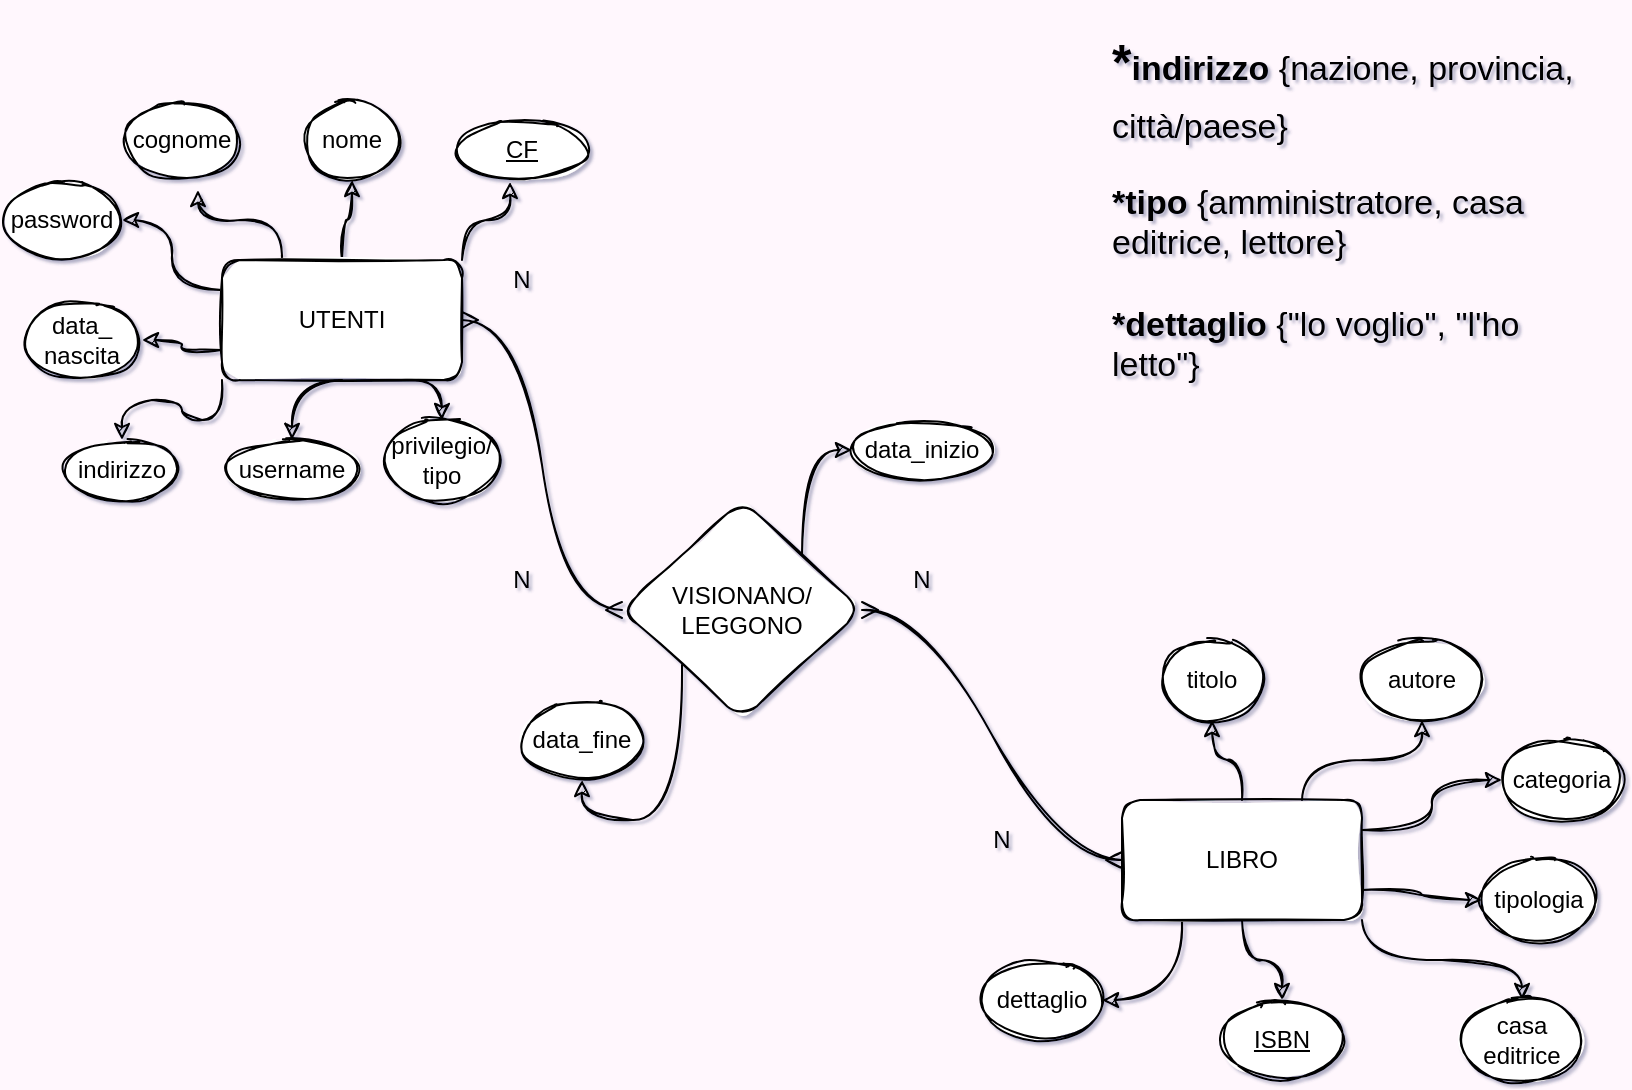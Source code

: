 <mxfile version="14.1.8" type="device" pages="2"><diagram id="zMWxQcuLWSth0VlJAxnl" name="Pagina-1"><mxGraphModel dx="946" dy="580" grid="1" gridSize="10" guides="1" tooltips="1" connect="1" arrows="1" fold="1" page="1" pageScale="1" pageWidth="827" pageHeight="1169" background="#FFF7FD" math="0" shadow="1"><root><mxCell id="0"/><mxCell id="1" parent="0"/><mxCell id="_lZvgInFBJtJbuhsTjUZ-33" style="edgeStyle=orthogonalEdgeStyle;orthogonalLoop=1;jettySize=auto;html=1;exitX=0.5;exitY=0;exitDx=0;exitDy=0;entryX=0.5;entryY=1;entryDx=0;entryDy=0;strokeWidth=1;curved=1;sketch=1;" parent="1" source="6RLlvy_JvsfEEvxzS3ho-1" target="_lZvgInFBJtJbuhsTjUZ-8" edge="1"><mxGeometry relative="1" as="geometry"/></mxCell><mxCell id="_lZvgInFBJtJbuhsTjUZ-34" style="edgeStyle=orthogonalEdgeStyle;orthogonalLoop=1;jettySize=auto;html=1;exitX=1;exitY=0;exitDx=0;exitDy=0;entryX=0.414;entryY=1.033;entryDx=0;entryDy=0;entryPerimeter=0;strokeWidth=1;curved=1;sketch=1;" parent="1" source="6RLlvy_JvsfEEvxzS3ho-1" target="_lZvgInFBJtJbuhsTjUZ-9" edge="1"><mxGeometry relative="1" as="geometry"/></mxCell><mxCell id="_lZvgInFBJtJbuhsTjUZ-35" style="edgeStyle=orthogonalEdgeStyle;orthogonalLoop=1;jettySize=auto;html=1;exitX=0.25;exitY=0;exitDx=0;exitDy=0;entryX=0.633;entryY=1.125;entryDx=0;entryDy=0;entryPerimeter=0;strokeWidth=1;curved=1;sketch=1;" parent="1" source="6RLlvy_JvsfEEvxzS3ho-1" target="_lZvgInFBJtJbuhsTjUZ-3" edge="1"><mxGeometry relative="1" as="geometry"/></mxCell><mxCell id="_lZvgInFBJtJbuhsTjUZ-36" style="edgeStyle=orthogonalEdgeStyle;orthogonalLoop=1;jettySize=auto;html=1;exitX=0;exitY=0.25;exitDx=0;exitDy=0;entryX=1;entryY=0.5;entryDx=0;entryDy=0;strokeWidth=1;curved=1;sketch=1;" parent="1" source="6RLlvy_JvsfEEvxzS3ho-1" target="_lZvgInFBJtJbuhsTjUZ-4" edge="1"><mxGeometry relative="1" as="geometry"/></mxCell><mxCell id="_lZvgInFBJtJbuhsTjUZ-37" style="edgeStyle=orthogonalEdgeStyle;orthogonalLoop=1;jettySize=auto;html=1;exitX=0;exitY=0.75;exitDx=0;exitDy=0;entryX=1;entryY=0.5;entryDx=0;entryDy=0;strokeWidth=1;curved=1;sketch=1;" parent="1" source="6RLlvy_JvsfEEvxzS3ho-1" target="_lZvgInFBJtJbuhsTjUZ-5" edge="1"><mxGeometry relative="1" as="geometry"/></mxCell><mxCell id="_lZvgInFBJtJbuhsTjUZ-38" style="edgeStyle=orthogonalEdgeStyle;orthogonalLoop=1;jettySize=auto;html=1;exitX=0;exitY=1;exitDx=0;exitDy=0;entryX=0.5;entryY=0;entryDx=0;entryDy=0;strokeWidth=1;curved=1;sketch=1;" parent="1" source="6RLlvy_JvsfEEvxzS3ho-1" target="_lZvgInFBJtJbuhsTjUZ-6" edge="1"><mxGeometry relative="1" as="geometry"/></mxCell><mxCell id="_lZvgInFBJtJbuhsTjUZ-39" style="edgeStyle=orthogonalEdgeStyle;orthogonalLoop=1;jettySize=auto;html=1;exitX=0.5;exitY=1;exitDx=0;exitDy=0;entryX=0.5;entryY=0;entryDx=0;entryDy=0;strokeWidth=1;curved=1;sketch=1;" parent="1" source="6RLlvy_JvsfEEvxzS3ho-1" target="_lZvgInFBJtJbuhsTjUZ-7" edge="1"><mxGeometry relative="1" as="geometry"/></mxCell><mxCell id="_lZvgInFBJtJbuhsTjUZ-40" style="edgeStyle=orthogonalEdgeStyle;orthogonalLoop=1;jettySize=auto;html=1;exitX=0.75;exitY=1;exitDx=0;exitDy=0;entryX=0.5;entryY=0;entryDx=0;entryDy=0;strokeWidth=1;curved=1;sketch=1;" parent="1" source="6RLlvy_JvsfEEvxzS3ho-1" target="_lZvgInFBJtJbuhsTjUZ-2" edge="1"><mxGeometry relative="1" as="geometry"/></mxCell><mxCell id="6RLlvy_JvsfEEvxzS3ho-1" value="UTENTI" style="whiteSpace=wrap;html=1;rounded=1;sketch=1;" parent="1" vertex="1"><mxGeometry x="120" y="140" width="120" height="60" as="geometry"/></mxCell><mxCell id="_lZvgInFBJtJbuhsTjUZ-29" style="edgeStyle=orthogonalEdgeStyle;orthogonalLoop=1;jettySize=auto;html=1;exitX=1;exitY=0;exitDx=0;exitDy=0;entryX=0;entryY=0.5;entryDx=0;entryDy=0;curved=1;sketch=1;" parent="1" source="6RLlvy_JvsfEEvxzS3ho-2" target="_lZvgInFBJtJbuhsTjUZ-10" edge="1"><mxGeometry relative="1" as="geometry"/></mxCell><mxCell id="_lZvgInFBJtJbuhsTjUZ-31" style="edgeStyle=orthogonalEdgeStyle;orthogonalLoop=1;jettySize=auto;html=1;exitX=0;exitY=1;exitDx=0;exitDy=0;entryX=0.5;entryY=1;entryDx=0;entryDy=0;strokeWidth=1;curved=1;sketch=1;" parent="1" source="6RLlvy_JvsfEEvxzS3ho-2" target="_lZvgInFBJtJbuhsTjUZ-11" edge="1"><mxGeometry relative="1" as="geometry"/></mxCell><mxCell id="6RLlvy_JvsfEEvxzS3ho-2" value="VISIONANO/&lt;br&gt;LEGGONO" style="rhombus;whiteSpace=wrap;html=1;rounded=1;sketch=1;" parent="1" vertex="1"><mxGeometry x="320" y="260" width="120" height="110" as="geometry"/></mxCell><mxCell id="_lZvgInFBJtJbuhsTjUZ-20" style="edgeStyle=orthogonalEdgeStyle;orthogonalLoop=1;jettySize=auto;html=1;exitX=0.5;exitY=0;exitDx=0;exitDy=0;entryX=0.5;entryY=1;entryDx=0;entryDy=0;curved=1;sketch=1;" parent="1" source="6RLlvy_JvsfEEvxzS3ho-3" target="_lZvgInFBJtJbuhsTjUZ-12" edge="1"><mxGeometry relative="1" as="geometry"/></mxCell><mxCell id="_lZvgInFBJtJbuhsTjUZ-21" style="edgeStyle=orthogonalEdgeStyle;orthogonalLoop=1;jettySize=auto;html=1;exitX=0.75;exitY=0;exitDx=0;exitDy=0;entryX=0.5;entryY=1;entryDx=0;entryDy=0;curved=1;sketch=1;" parent="1" source="6RLlvy_JvsfEEvxzS3ho-3" target="_lZvgInFBJtJbuhsTjUZ-13" edge="1"><mxGeometry relative="1" as="geometry"/></mxCell><mxCell id="_lZvgInFBJtJbuhsTjUZ-22" style="edgeStyle=orthogonalEdgeStyle;orthogonalLoop=1;jettySize=auto;html=1;exitX=1;exitY=0.25;exitDx=0;exitDy=0;entryX=0;entryY=0.5;entryDx=0;entryDy=0;curved=1;sketch=1;" parent="1" source="6RLlvy_JvsfEEvxzS3ho-3" target="_lZvgInFBJtJbuhsTjUZ-14" edge="1"><mxGeometry relative="1" as="geometry"/></mxCell><mxCell id="_lZvgInFBJtJbuhsTjUZ-23" style="edgeStyle=orthogonalEdgeStyle;orthogonalLoop=1;jettySize=auto;html=1;exitX=1;exitY=0.75;exitDx=0;exitDy=0;entryX=0;entryY=0.5;entryDx=0;entryDy=0;curved=1;sketch=1;" parent="1" source="6RLlvy_JvsfEEvxzS3ho-3" target="_lZvgInFBJtJbuhsTjUZ-15" edge="1"><mxGeometry relative="1" as="geometry"/></mxCell><mxCell id="_lZvgInFBJtJbuhsTjUZ-24" style="edgeStyle=orthogonalEdgeStyle;orthogonalLoop=1;jettySize=auto;html=1;exitX=1;exitY=1;exitDx=0;exitDy=0;curved=1;sketch=1;" parent="1" source="6RLlvy_JvsfEEvxzS3ho-3" target="_lZvgInFBJtJbuhsTjUZ-16" edge="1"><mxGeometry relative="1" as="geometry"/></mxCell><mxCell id="_lZvgInFBJtJbuhsTjUZ-25" style="edgeStyle=orthogonalEdgeStyle;orthogonalLoop=1;jettySize=auto;html=1;exitX=0.5;exitY=1;exitDx=0;exitDy=0;entryX=0.5;entryY=0;entryDx=0;entryDy=0;curved=1;sketch=1;" parent="1" source="6RLlvy_JvsfEEvxzS3ho-3" target="_lZvgInFBJtJbuhsTjUZ-17" edge="1"><mxGeometry relative="1" as="geometry"/></mxCell><mxCell id="_lZvgInFBJtJbuhsTjUZ-28" style="edgeStyle=orthogonalEdgeStyle;orthogonalLoop=1;jettySize=auto;html=1;exitX=0.25;exitY=1;exitDx=0;exitDy=0;entryX=1;entryY=0.5;entryDx=0;entryDy=0;curved=1;sketch=1;" parent="1" source="6RLlvy_JvsfEEvxzS3ho-3" target="_lZvgInFBJtJbuhsTjUZ-18" edge="1"><mxGeometry relative="1" as="geometry"/></mxCell><mxCell id="6RLlvy_JvsfEEvxzS3ho-3" value="LIBRO" style="whiteSpace=wrap;html=1;rounded=1;sketch=1;" parent="1" vertex="1"><mxGeometry x="570" y="410" width="120" height="60" as="geometry"/></mxCell><mxCell id="6RLlvy_JvsfEEvxzS3ho-7" value="" style="edgeStyle=entityRelationEdgeStyle;fontSize=12;html=1;endArrow=ERmany;startArrow=ERmany;exitX=1;exitY=0.5;exitDx=0;exitDy=0;entryX=0;entryY=0.5;entryDx=0;entryDy=0;curved=1;sketch=1;" parent="1" source="6RLlvy_JvsfEEvxzS3ho-2" target="6RLlvy_JvsfEEvxzS3ho-3" edge="1"><mxGeometry width="100" height="100" relative="1" as="geometry"><mxPoint x="490" y="370" as="sourcePoint"/><mxPoint x="590" y="270" as="targetPoint"/></mxGeometry></mxCell><mxCell id="6RLlvy_JvsfEEvxzS3ho-8" value="" style="edgeStyle=entityRelationEdgeStyle;fontSize=12;html=1;endArrow=ERmany;startArrow=ERmany;entryX=0;entryY=0.5;entryDx=0;entryDy=0;exitX=1;exitY=0.5;exitDx=0;exitDy=0;curved=1;sketch=1;" parent="1" source="6RLlvy_JvsfEEvxzS3ho-1" target="6RLlvy_JvsfEEvxzS3ho-2" edge="1"><mxGeometry width="100" height="100" relative="1" as="geometry"><mxPoint x="160" y="340" as="sourcePoint"/><mxPoint x="260" y="240" as="targetPoint"/></mxGeometry></mxCell><mxCell id="6RLlvy_JvsfEEvxzS3ho-9" value="N" style="text;html=1;strokeColor=none;fillColor=none;align=center;verticalAlign=middle;whiteSpace=wrap;rounded=1;sketch=1;" parent="1" vertex="1"><mxGeometry x="450" y="290" width="40" height="20" as="geometry"/></mxCell><mxCell id="6RLlvy_JvsfEEvxzS3ho-10" value="N" style="text;html=1;strokeColor=none;fillColor=none;align=center;verticalAlign=middle;whiteSpace=wrap;rounded=1;sketch=1;" parent="1" vertex="1"><mxGeometry x="490" y="420" width="40" height="20" as="geometry"/></mxCell><mxCell id="6RLlvy_JvsfEEvxzS3ho-12" value="N" style="text;html=1;strokeColor=none;fillColor=none;align=center;verticalAlign=middle;whiteSpace=wrap;rounded=1;sketch=1;" parent="1" vertex="1"><mxGeometry x="250" y="290" width="40" height="20" as="geometry"/></mxCell><mxCell id="6RLlvy_JvsfEEvxzS3ho-13" value="N" style="text;html=1;strokeColor=none;fillColor=none;align=center;verticalAlign=middle;whiteSpace=wrap;rounded=1;sketch=1;" parent="1" vertex="1"><mxGeometry x="250" y="140" width="40" height="20" as="geometry"/></mxCell><mxCell id="_lZvgInFBJtJbuhsTjUZ-1" value="&lt;h1&gt;&lt;span style=&quot;font-size: 25px&quot;&gt;*&lt;/span&gt;&lt;font style=&quot;font-size: 17px&quot;&gt;indirizzo &lt;span style=&quot;font-weight: normal&quot;&gt;{nazione, provincia, città/paese}&lt;/span&gt;&lt;/font&gt;&lt;/h1&gt;&lt;div&gt;&lt;span style=&quot;font-size: 17px&quot;&gt;&lt;b&gt;*tipo &lt;/b&gt;{amministratore, casa editrice, lettore}&lt;/span&gt;&lt;/div&gt;&lt;div&gt;&lt;span style=&quot;font-size: 17px&quot;&gt;&lt;b&gt;&lt;br&gt;&lt;/b&gt;&lt;/span&gt;&lt;/div&gt;&lt;div&gt;&lt;span style=&quot;font-size: 17px&quot;&gt;&lt;b&gt;*dettaglio &lt;/b&gt;{&quot;lo voglio&quot;, &quot;l'ho letto&quot;}&lt;/span&gt;&lt;/div&gt;" style="text;html=1;strokeColor=none;fillColor=none;spacing=5;spacingTop=-20;whiteSpace=wrap;overflow=hidden;rounded=1;sketch=1;" parent="1" vertex="1"><mxGeometry x="560" y="20" width="260" height="220" as="geometry"/></mxCell><mxCell id="_lZvgInFBJtJbuhsTjUZ-2" value="privilegio/&lt;br&gt;tipo" style="ellipse;whiteSpace=wrap;html=1;align=center;rounded=1;sketch=1;" parent="1" vertex="1"><mxGeometry x="200" y="220" width="60" height="40" as="geometry"/></mxCell><mxCell id="_lZvgInFBJtJbuhsTjUZ-3" value="cognome" style="ellipse;whiteSpace=wrap;html=1;align=center;rounded=1;sketch=1;" parent="1" vertex="1"><mxGeometry x="70" y="60" width="60" height="40" as="geometry"/></mxCell><mxCell id="_lZvgInFBJtJbuhsTjUZ-4" value="password" style="ellipse;whiteSpace=wrap;html=1;align=center;rounded=1;sketch=1;" parent="1" vertex="1"><mxGeometry x="10" y="100" width="60" height="40" as="geometry"/></mxCell><mxCell id="_lZvgInFBJtJbuhsTjUZ-5" value="data_&lt;br&gt;nascita" style="ellipse;whiteSpace=wrap;html=1;align=center;rounded=1;sketch=1;" parent="1" vertex="1"><mxGeometry x="20" y="160" width="60" height="40" as="geometry"/></mxCell><mxCell id="_lZvgInFBJtJbuhsTjUZ-6" value="indirizzo" style="ellipse;whiteSpace=wrap;html=1;align=center;rounded=1;sketch=1;" parent="1" vertex="1"><mxGeometry x="40" y="230" width="60" height="30" as="geometry"/></mxCell><mxCell id="_lZvgInFBJtJbuhsTjUZ-7" value="username" style="ellipse;whiteSpace=wrap;html=1;align=center;rounded=1;sketch=1;" parent="1" vertex="1"><mxGeometry x="120" y="230" width="70" height="30" as="geometry"/></mxCell><mxCell id="_lZvgInFBJtJbuhsTjUZ-8" value="nome" style="ellipse;whiteSpace=wrap;html=1;align=center;rounded=1;sketch=1;" parent="1" vertex="1"><mxGeometry x="160" y="60" width="50" height="40" as="geometry"/></mxCell><mxCell id="_lZvgInFBJtJbuhsTjUZ-9" value="CF" style="ellipse;whiteSpace=wrap;html=1;align=center;fontStyle=4;rounded=1;sketch=1;" parent="1" vertex="1"><mxGeometry x="235" y="70" width="70" height="30" as="geometry"/></mxCell><mxCell id="_lZvgInFBJtJbuhsTjUZ-10" value="data_inizio" style="ellipse;whiteSpace=wrap;html=1;align=center;rounded=1;sketch=1;" parent="1" vertex="1"><mxGeometry x="435" y="220" width="70" height="30" as="geometry"/></mxCell><mxCell id="_lZvgInFBJtJbuhsTjUZ-11" value="data_fine" style="ellipse;whiteSpace=wrap;html=1;align=center;rounded=1;sketch=1;" parent="1" vertex="1"><mxGeometry x="270" y="360" width="60" height="40" as="geometry"/></mxCell><mxCell id="_lZvgInFBJtJbuhsTjUZ-12" value="titolo" style="ellipse;whiteSpace=wrap;html=1;align=center;rounded=1;sketch=1;" parent="1" vertex="1"><mxGeometry x="590" y="330" width="50" height="40" as="geometry"/></mxCell><mxCell id="_lZvgInFBJtJbuhsTjUZ-13" value="autore" style="ellipse;whiteSpace=wrap;html=1;align=center;rounded=1;sketch=1;" parent="1" vertex="1"><mxGeometry x="690" y="330" width="60" height="40" as="geometry"/></mxCell><mxCell id="_lZvgInFBJtJbuhsTjUZ-14" value="categoria" style="ellipse;whiteSpace=wrap;html=1;align=center;rounded=1;sketch=1;" parent="1" vertex="1"><mxGeometry x="760" y="380" width="60" height="40" as="geometry"/></mxCell><mxCell id="_lZvgInFBJtJbuhsTjUZ-15" value="tipologia" style="ellipse;whiteSpace=wrap;html=1;align=center;rounded=1;sketch=1;" parent="1" vertex="1"><mxGeometry x="750" y="440" width="57" height="40" as="geometry"/></mxCell><mxCell id="_lZvgInFBJtJbuhsTjUZ-16" value="casa editrice" style="ellipse;whiteSpace=wrap;html=1;align=center;rounded=1;sketch=1;" parent="1" vertex="1"><mxGeometry x="740" y="510" width="60" height="40" as="geometry"/></mxCell><mxCell id="_lZvgInFBJtJbuhsTjUZ-17" value="ISBN" style="ellipse;whiteSpace=wrap;html=1;align=center;fontStyle=4;rounded=1;sketch=1;" parent="1" vertex="1"><mxGeometry x="620" y="510" width="60" height="40" as="geometry"/></mxCell><mxCell id="_lZvgInFBJtJbuhsTjUZ-18" value="dettaglio" style="ellipse;whiteSpace=wrap;html=1;align=center;rounded=1;sketch=1;" parent="1" vertex="1"><mxGeometry x="500" y="490" width="60" height="40" as="geometry"/></mxCell></root></mxGraphModel></diagram><diagram id="u137I4VtEua2qf3c9els" name="Pagina-2"><mxGraphModel dx="946" dy="580" grid="1" gridSize="10" guides="1" tooltips="1" connect="1" arrows="1" fold="1" page="1" pageScale="1" pageWidth="827" pageHeight="1169" math="0" shadow="0"><root><mxCell id="9AusbhQzgh0Bowgeb-Wu-0"/><mxCell id="9AusbhQzgh0Bowgeb-Wu-1" parent="9AusbhQzgh0Bowgeb-Wu-0"/><mxCell id="3yYbLrsPiC2o924kHSTs-0" value="utenti" style="shape=table;startSize=30;container=1;collapsible=1;childLayout=tableLayout;fixedRows=1;rowLines=0;fontStyle=1;align=center;resizeLast=1;" vertex="1" parent="9AusbhQzgh0Bowgeb-Wu-1"><mxGeometry x="100" y="80" width="180" height="250" as="geometry"/></mxCell><mxCell id="3yYbLrsPiC2o924kHSTs-1" value="" style="shape=partialRectangle;collapsible=0;dropTarget=0;pointerEvents=0;fillColor=none;top=0;left=0;bottom=1;right=0;points=[[0,0.5],[1,0.5]];portConstraint=eastwest;" vertex="1" parent="3yYbLrsPiC2o924kHSTs-0"><mxGeometry y="30" width="180" height="30" as="geometry"/></mxCell><mxCell id="3yYbLrsPiC2o924kHSTs-2" value="PK" style="shape=partialRectangle;connectable=0;fillColor=none;top=0;left=0;bottom=0;right=0;fontStyle=1;overflow=hidden;" vertex="1" parent="3yYbLrsPiC2o924kHSTs-1"><mxGeometry width="30" height="30" as="geometry"/></mxCell><mxCell id="3yYbLrsPiC2o924kHSTs-3" value="id" style="shape=partialRectangle;connectable=0;fillColor=none;top=0;left=0;bottom=0;right=0;align=left;spacingLeft=6;fontStyle=5;overflow=hidden;" vertex="1" parent="3yYbLrsPiC2o924kHSTs-1"><mxGeometry x="30" width="150" height="30" as="geometry"/></mxCell><mxCell id="3yYbLrsPiC2o924kHSTs-4" value="" style="shape=partialRectangle;collapsible=0;dropTarget=0;pointerEvents=0;fillColor=none;top=0;left=0;bottom=0;right=0;points=[[0,0.5],[1,0.5]];portConstraint=eastwest;" vertex="1" parent="3yYbLrsPiC2o924kHSTs-0"><mxGeometry y="60" width="180" height="30" as="geometry"/></mxCell><mxCell id="3yYbLrsPiC2o924kHSTs-5" value="" style="shape=partialRectangle;connectable=0;fillColor=none;top=0;left=0;bottom=0;right=0;editable=1;overflow=hidden;" vertex="1" parent="3yYbLrsPiC2o924kHSTs-4"><mxGeometry width="30" height="30" as="geometry"/></mxCell><mxCell id="3yYbLrsPiC2o924kHSTs-6" value="Nome" style="shape=partialRectangle;connectable=0;fillColor=none;top=0;left=0;bottom=0;right=0;align=left;spacingLeft=6;overflow=hidden;" vertex="1" parent="3yYbLrsPiC2o924kHSTs-4"><mxGeometry x="30" width="150" height="30" as="geometry"/></mxCell><mxCell id="3yYbLrsPiC2o924kHSTs-7" value="" style="shape=partialRectangle;collapsible=0;dropTarget=0;pointerEvents=0;fillColor=none;top=0;left=0;bottom=0;right=0;points=[[0,0.5],[1,0.5]];portConstraint=eastwest;" vertex="1" parent="3yYbLrsPiC2o924kHSTs-0"><mxGeometry y="90" width="180" height="30" as="geometry"/></mxCell><mxCell id="3yYbLrsPiC2o924kHSTs-8" value="" style="shape=partialRectangle;connectable=0;fillColor=none;top=0;left=0;bottom=0;right=0;editable=1;overflow=hidden;" vertex="1" parent="3yYbLrsPiC2o924kHSTs-7"><mxGeometry width="30" height="30" as="geometry"/></mxCell><mxCell id="3yYbLrsPiC2o924kHSTs-9" value="Cognome" style="shape=partialRectangle;connectable=0;fillColor=none;top=0;left=0;bottom=0;right=0;align=left;spacingLeft=6;overflow=hidden;" vertex="1" parent="3yYbLrsPiC2o924kHSTs-7"><mxGeometry x="30" width="150" height="30" as="geometry"/></mxCell><mxCell id="3yYbLrsPiC2o924kHSTs-10" value="" style="shape=partialRectangle;collapsible=0;dropTarget=0;pointerEvents=0;fillColor=none;top=0;left=0;bottom=0;right=0;points=[[0,0.5],[1,0.5]];portConstraint=eastwest;" vertex="1" parent="3yYbLrsPiC2o924kHSTs-0"><mxGeometry y="120" width="180" height="30" as="geometry"/></mxCell><mxCell id="3yYbLrsPiC2o924kHSTs-11" value="" style="shape=partialRectangle;connectable=0;fillColor=none;top=0;left=0;bottom=0;right=0;editable=1;overflow=hidden;" vertex="1" parent="3yYbLrsPiC2o924kHSTs-10"><mxGeometry width="30" height="30" as="geometry"/></mxCell><mxCell id="3yYbLrsPiC2o924kHSTs-12" value="Password" style="shape=partialRectangle;connectable=0;fillColor=none;top=0;left=0;bottom=0;right=0;align=left;spacingLeft=6;overflow=hidden;" vertex="1" parent="3yYbLrsPiC2o924kHSTs-10"><mxGeometry x="30" width="150" height="30" as="geometry"/></mxCell><mxCell id="3yYbLrsPiC2o924kHSTs-39" style="shape=partialRectangle;collapsible=0;dropTarget=0;pointerEvents=0;fillColor=none;top=0;left=0;bottom=0;right=0;points=[[0,0.5],[1,0.5]];portConstraint=eastwest;" vertex="1" parent="3yYbLrsPiC2o924kHSTs-0"><mxGeometry y="150" width="180" height="30" as="geometry"/></mxCell><mxCell id="3yYbLrsPiC2o924kHSTs-40" style="shape=partialRectangle;connectable=0;fillColor=none;top=0;left=0;bottom=0;right=0;editable=1;overflow=hidden;" vertex="1" parent="3yYbLrsPiC2o924kHSTs-39"><mxGeometry width="30" height="30" as="geometry"/></mxCell><mxCell id="3yYbLrsPiC2o924kHSTs-41" value="CF" style="shape=partialRectangle;connectable=0;fillColor=none;top=0;left=0;bottom=0;right=0;align=left;spacingLeft=6;overflow=hidden;" vertex="1" parent="3yYbLrsPiC2o924kHSTs-39"><mxGeometry x="30" width="150" height="30" as="geometry"/></mxCell><mxCell id="3yYbLrsPiC2o924kHSTs-42" style="shape=partialRectangle;collapsible=0;dropTarget=0;pointerEvents=0;fillColor=none;top=0;left=0;bottom=0;right=0;points=[[0,0.5],[1,0.5]];portConstraint=eastwest;" vertex="1" parent="3yYbLrsPiC2o924kHSTs-0"><mxGeometry y="180" width="180" height="30" as="geometry"/></mxCell><mxCell id="3yYbLrsPiC2o924kHSTs-43" style="shape=partialRectangle;connectable=0;fillColor=none;top=0;left=0;bottom=0;right=0;editable=1;overflow=hidden;" vertex="1" parent="3yYbLrsPiC2o924kHSTs-42"><mxGeometry width="30" height="30" as="geometry"/></mxCell><mxCell id="3yYbLrsPiC2o924kHSTs-44" value="Email" style="shape=partialRectangle;connectable=0;fillColor=none;top=0;left=0;bottom=0;right=0;align=left;spacingLeft=6;overflow=hidden;" vertex="1" parent="3yYbLrsPiC2o924kHSTs-42"><mxGeometry x="30" width="150" height="30" as="geometry"/></mxCell><mxCell id="3yYbLrsPiC2o924kHSTs-70" style="shape=partialRectangle;collapsible=0;dropTarget=0;pointerEvents=0;fillColor=none;top=0;left=0;bottom=0;right=0;points=[[0,0.5],[1,0.5]];portConstraint=eastwest;" vertex="1" parent="3yYbLrsPiC2o924kHSTs-0"><mxGeometry y="210" width="180" height="30" as="geometry"/></mxCell><mxCell id="3yYbLrsPiC2o924kHSTs-71" value="FK" style="shape=partialRectangle;connectable=0;fillColor=none;top=0;left=0;bottom=0;right=0;editable=1;overflow=hidden;" vertex="1" parent="3yYbLrsPiC2o924kHSTs-70"><mxGeometry width="30" height="30" as="geometry"/></mxCell><mxCell id="3yYbLrsPiC2o924kHSTs-72" value="idRuolo" style="shape=partialRectangle;connectable=0;fillColor=none;top=0;left=0;bottom=0;right=0;align=left;spacingLeft=6;overflow=hidden;" vertex="1" parent="3yYbLrsPiC2o924kHSTs-70"><mxGeometry x="30" width="150" height="30" as="geometry"/></mxCell><mxCell id="3yYbLrsPiC2o924kHSTs-13" value="libri" style="shape=table;startSize=30;container=1;collapsible=1;childLayout=tableLayout;fixedRows=1;rowLines=0;fontStyle=1;align=center;resizeLast=1;" vertex="1" parent="9AusbhQzgh0Bowgeb-Wu-1"><mxGeometry x="590" y="80" width="180" height="280" as="geometry"/></mxCell><mxCell id="3yYbLrsPiC2o924kHSTs-14" value="" style="shape=partialRectangle;collapsible=0;dropTarget=0;pointerEvents=0;fillColor=none;top=0;left=0;bottom=1;right=0;points=[[0,0.5],[1,0.5]];portConstraint=eastwest;" vertex="1" parent="3yYbLrsPiC2o924kHSTs-13"><mxGeometry y="30" width="180" height="30" as="geometry"/></mxCell><mxCell id="3yYbLrsPiC2o924kHSTs-15" value="PK" style="shape=partialRectangle;connectable=0;fillColor=none;top=0;left=0;bottom=0;right=0;fontStyle=1;overflow=hidden;" vertex="1" parent="3yYbLrsPiC2o924kHSTs-14"><mxGeometry width="30" height="30" as="geometry"/></mxCell><mxCell id="3yYbLrsPiC2o924kHSTs-16" value="id" style="shape=partialRectangle;connectable=0;fillColor=none;top=0;left=0;bottom=0;right=0;align=left;spacingLeft=6;fontStyle=5;overflow=hidden;" vertex="1" parent="3yYbLrsPiC2o924kHSTs-14"><mxGeometry x="30" width="150" height="30" as="geometry"/></mxCell><mxCell id="3yYbLrsPiC2o924kHSTs-17" value="" style="shape=partialRectangle;collapsible=0;dropTarget=0;pointerEvents=0;fillColor=none;top=0;left=0;bottom=0;right=0;points=[[0,0.5],[1,0.5]];portConstraint=eastwest;" vertex="1" parent="3yYbLrsPiC2o924kHSTs-13"><mxGeometry y="60" width="180" height="30" as="geometry"/></mxCell><mxCell id="3yYbLrsPiC2o924kHSTs-18" value="" style="shape=partialRectangle;connectable=0;fillColor=none;top=0;left=0;bottom=0;right=0;editable=1;overflow=hidden;" vertex="1" parent="3yYbLrsPiC2o924kHSTs-17"><mxGeometry width="30" height="30" as="geometry"/></mxCell><mxCell id="3yYbLrsPiC2o924kHSTs-19" value="Titolo" style="shape=partialRectangle;connectable=0;fillColor=none;top=0;left=0;bottom=0;right=0;align=left;spacingLeft=6;overflow=hidden;" vertex="1" parent="3yYbLrsPiC2o924kHSTs-17"><mxGeometry x="30" width="150" height="30" as="geometry"/></mxCell><mxCell id="3yYbLrsPiC2o924kHSTs-20" value="" style="shape=partialRectangle;collapsible=0;dropTarget=0;pointerEvents=0;fillColor=none;top=0;left=0;bottom=0;right=0;points=[[0,0.5],[1,0.5]];portConstraint=eastwest;" vertex="1" parent="3yYbLrsPiC2o924kHSTs-13"><mxGeometry y="90" width="180" height="30" as="geometry"/></mxCell><mxCell id="3yYbLrsPiC2o924kHSTs-21" value="" style="shape=partialRectangle;connectable=0;fillColor=none;top=0;left=0;bottom=0;right=0;editable=1;overflow=hidden;" vertex="1" parent="3yYbLrsPiC2o924kHSTs-20"><mxGeometry width="30" height="30" as="geometry"/></mxCell><mxCell id="3yYbLrsPiC2o924kHSTs-22" value="Autore" style="shape=partialRectangle;connectable=0;fillColor=none;top=0;left=0;bottom=0;right=0;align=left;spacingLeft=6;overflow=hidden;" vertex="1" parent="3yYbLrsPiC2o924kHSTs-20"><mxGeometry x="30" width="150" height="30" as="geometry"/></mxCell><mxCell id="3yYbLrsPiC2o924kHSTs-45" style="shape=partialRectangle;collapsible=0;dropTarget=0;pointerEvents=0;fillColor=none;top=0;left=0;bottom=0;right=0;points=[[0,0.5],[1,0.5]];portConstraint=eastwest;" vertex="1" parent="3yYbLrsPiC2o924kHSTs-13"><mxGeometry y="120" width="180" height="30" as="geometry"/></mxCell><mxCell id="3yYbLrsPiC2o924kHSTs-46" style="shape=partialRectangle;connectable=0;fillColor=none;top=0;left=0;bottom=0;right=0;editable=1;overflow=hidden;" vertex="1" parent="3yYbLrsPiC2o924kHSTs-45"><mxGeometry width="30" height="30" as="geometry"/></mxCell><mxCell id="3yYbLrsPiC2o924kHSTs-47" value="Categoria" style="shape=partialRectangle;connectable=0;fillColor=none;top=0;left=0;bottom=0;right=0;align=left;spacingLeft=6;overflow=hidden;" vertex="1" parent="3yYbLrsPiC2o924kHSTs-45"><mxGeometry x="30" width="150" height="30" as="geometry"/></mxCell><mxCell id="3yYbLrsPiC2o924kHSTs-23" value="" style="shape=partialRectangle;collapsible=0;dropTarget=0;pointerEvents=0;fillColor=none;top=0;left=0;bottom=0;right=0;points=[[0,0.5],[1,0.5]];portConstraint=eastwest;" vertex="1" parent="3yYbLrsPiC2o924kHSTs-13"><mxGeometry y="150" width="180" height="30" as="geometry"/></mxCell><mxCell id="3yYbLrsPiC2o924kHSTs-24" value="" style="shape=partialRectangle;connectable=0;fillColor=none;top=0;left=0;bottom=0;right=0;editable=1;overflow=hidden;" vertex="1" parent="3yYbLrsPiC2o924kHSTs-23"><mxGeometry width="30" height="30" as="geometry"/></mxCell><mxCell id="3yYbLrsPiC2o924kHSTs-25" value="Tipologia" style="shape=partialRectangle;connectable=0;fillColor=none;top=0;left=0;bottom=0;right=0;align=left;spacingLeft=6;overflow=hidden;" vertex="1" parent="3yYbLrsPiC2o924kHSTs-23"><mxGeometry x="30" width="150" height="30" as="geometry"/></mxCell><mxCell id="3yYbLrsPiC2o924kHSTs-48" style="shape=partialRectangle;collapsible=0;dropTarget=0;pointerEvents=0;fillColor=none;top=0;left=0;bottom=0;right=0;points=[[0,0.5],[1,0.5]];portConstraint=eastwest;" vertex="1" parent="3yYbLrsPiC2o924kHSTs-13"><mxGeometry y="180" width="180" height="30" as="geometry"/></mxCell><mxCell id="3yYbLrsPiC2o924kHSTs-49" style="shape=partialRectangle;connectable=0;fillColor=none;top=0;left=0;bottom=0;right=0;editable=1;overflow=hidden;" vertex="1" parent="3yYbLrsPiC2o924kHSTs-48"><mxGeometry width="30" height="30" as="geometry"/></mxCell><mxCell id="3yYbLrsPiC2o924kHSTs-50" value="ISBN" style="shape=partialRectangle;connectable=0;fillColor=none;top=0;left=0;bottom=0;right=0;align=left;spacingLeft=6;overflow=hidden;" vertex="1" parent="3yYbLrsPiC2o924kHSTs-48"><mxGeometry x="30" width="150" height="30" as="geometry"/></mxCell><mxCell id="3yYbLrsPiC2o924kHSTs-51" style="shape=partialRectangle;collapsible=0;dropTarget=0;pointerEvents=0;fillColor=none;top=0;left=0;bottom=0;right=0;points=[[0,0.5],[1,0.5]];portConstraint=eastwest;" vertex="1" parent="3yYbLrsPiC2o924kHSTs-13"><mxGeometry y="210" width="180" height="30" as="geometry"/></mxCell><mxCell id="3yYbLrsPiC2o924kHSTs-52" style="shape=partialRectangle;connectable=0;fillColor=none;top=0;left=0;bottom=0;right=0;editable=1;overflow=hidden;" vertex="1" parent="3yYbLrsPiC2o924kHSTs-51"><mxGeometry width="30" height="30" as="geometry"/></mxCell><mxCell id="3yYbLrsPiC2o924kHSTs-53" value="casaEditrice" style="shape=partialRectangle;connectable=0;fillColor=none;top=0;left=0;bottom=0;right=0;align=left;spacingLeft=6;overflow=hidden;" vertex="1" parent="3yYbLrsPiC2o924kHSTs-51"><mxGeometry x="30" width="150" height="30" as="geometry"/></mxCell><mxCell id="3yYbLrsPiC2o924kHSTs-54" style="shape=partialRectangle;collapsible=0;dropTarget=0;pointerEvents=0;fillColor=none;top=0;left=0;bottom=0;right=0;points=[[0,0.5],[1,0.5]];portConstraint=eastwest;" vertex="1" parent="3yYbLrsPiC2o924kHSTs-13"><mxGeometry y="240" width="180" height="30" as="geometry"/></mxCell><mxCell id="3yYbLrsPiC2o924kHSTs-55" style="shape=partialRectangle;connectable=0;fillColor=none;top=0;left=0;bottom=0;right=0;editable=1;overflow=hidden;" vertex="1" parent="3yYbLrsPiC2o924kHSTs-54"><mxGeometry width="30" height="30" as="geometry"/></mxCell><mxCell id="3yYbLrsPiC2o924kHSTs-56" value="Nascondi" style="shape=partialRectangle;connectable=0;fillColor=none;top=0;left=0;bottom=0;right=0;align=left;spacingLeft=6;overflow=hidden;" vertex="1" parent="3yYbLrsPiC2o924kHSTs-54"><mxGeometry x="30" width="150" height="30" as="geometry"/></mxCell><mxCell id="3yYbLrsPiC2o924kHSTs-26" value="desiderati" style="shape=table;startSize=30;container=1;collapsible=1;childLayout=tableLayout;fixedRows=1;rowLines=0;fontStyle=1;align=center;resizeLast=1;" vertex="1" parent="9AusbhQzgh0Bowgeb-Wu-1"><mxGeometry x="324" y="130" width="180" height="120" as="geometry"/></mxCell><mxCell id="3yYbLrsPiC2o924kHSTs-27" value="" style="shape=partialRectangle;collapsible=0;dropTarget=0;pointerEvents=0;fillColor=none;top=0;left=0;bottom=1;right=0;points=[[0,0.5],[1,0.5]];portConstraint=eastwest;" vertex="1" parent="3yYbLrsPiC2o924kHSTs-26"><mxGeometry y="30" width="180" height="30" as="geometry"/></mxCell><mxCell id="3yYbLrsPiC2o924kHSTs-28" value="PK" style="shape=partialRectangle;connectable=0;fillColor=none;top=0;left=0;bottom=0;right=0;fontStyle=1;overflow=hidden;" vertex="1" parent="3yYbLrsPiC2o924kHSTs-27"><mxGeometry width="30" height="30" as="geometry"/></mxCell><mxCell id="3yYbLrsPiC2o924kHSTs-29" value="id" style="shape=partialRectangle;connectable=0;fillColor=none;top=0;left=0;bottom=0;right=0;align=left;spacingLeft=6;fontStyle=5;overflow=hidden;" vertex="1" parent="3yYbLrsPiC2o924kHSTs-27"><mxGeometry x="30" width="150" height="30" as="geometry"/></mxCell><mxCell id="3yYbLrsPiC2o924kHSTs-30" value="" style="shape=partialRectangle;collapsible=0;dropTarget=0;pointerEvents=0;fillColor=none;top=0;left=0;bottom=0;right=0;points=[[0,0.5],[1,0.5]];portConstraint=eastwest;" vertex="1" parent="3yYbLrsPiC2o924kHSTs-26"><mxGeometry y="60" width="180" height="30" as="geometry"/></mxCell><mxCell id="3yYbLrsPiC2o924kHSTs-31" value="FK" style="shape=partialRectangle;connectable=0;fillColor=none;top=0;left=0;bottom=0;right=0;editable=1;overflow=hidden;" vertex="1" parent="3yYbLrsPiC2o924kHSTs-30"><mxGeometry width="30" height="30" as="geometry"/></mxCell><mxCell id="3yYbLrsPiC2o924kHSTs-32" value="idUtente" style="shape=partialRectangle;connectable=0;fillColor=none;top=0;left=0;bottom=0;right=0;align=left;spacingLeft=6;overflow=hidden;" vertex="1" parent="3yYbLrsPiC2o924kHSTs-30"><mxGeometry x="30" width="150" height="30" as="geometry"/></mxCell><mxCell id="3yYbLrsPiC2o924kHSTs-33" value="" style="shape=partialRectangle;collapsible=0;dropTarget=0;pointerEvents=0;fillColor=none;top=0;left=0;bottom=0;right=0;points=[[0,0.5],[1,0.5]];portConstraint=eastwest;" vertex="1" parent="3yYbLrsPiC2o924kHSTs-26"><mxGeometry y="90" width="180" height="30" as="geometry"/></mxCell><mxCell id="3yYbLrsPiC2o924kHSTs-34" value="FK" style="shape=partialRectangle;connectable=0;fillColor=none;top=0;left=0;bottom=0;right=0;editable=1;overflow=hidden;" vertex="1" parent="3yYbLrsPiC2o924kHSTs-33"><mxGeometry width="30" height="30" as="geometry"/></mxCell><mxCell id="3yYbLrsPiC2o924kHSTs-35" value="idLibro" style="shape=partialRectangle;connectable=0;fillColor=none;top=0;left=0;bottom=0;right=0;align=left;spacingLeft=6;overflow=hidden;" vertex="1" parent="3yYbLrsPiC2o924kHSTs-33"><mxGeometry x="30" width="150" height="30" as="geometry"/></mxCell><mxCell id="3yYbLrsPiC2o924kHSTs-57" style="edgeStyle=orthogonalEdgeStyle;rounded=0;orthogonalLoop=1;jettySize=auto;html=1;exitX=1;exitY=0.5;exitDx=0;exitDy=0;endArrow=ERone;endFill=0;startArrow=ERone;startFill=0;entryX=0;entryY=0.5;entryDx=0;entryDy=0;" edge="1" parent="9AusbhQzgh0Bowgeb-Wu-1" source="3yYbLrsPiC2o924kHSTs-1" target="3yYbLrsPiC2o924kHSTs-30"><mxGeometry relative="1" as="geometry"><mxPoint x="300" y="200" as="targetPoint"/></mxGeometry></mxCell><mxCell id="3yYbLrsPiC2o924kHSTs-58" style="edgeStyle=orthogonalEdgeStyle;rounded=0;orthogonalLoop=1;jettySize=auto;html=1;exitX=0;exitY=0.5;exitDx=0;exitDy=0;entryX=1;entryY=0.5;entryDx=0;entryDy=0;startArrow=ERmany;startFill=0;endArrow=ERone;endFill=0;" edge="1" parent="9AusbhQzgh0Bowgeb-Wu-1" source="3yYbLrsPiC2o924kHSTs-14" target="3yYbLrsPiC2o924kHSTs-33"><mxGeometry relative="1" as="geometry"><Array as="points"><mxPoint x="547" y="125"/><mxPoint x="547" y="235"/></Array></mxGeometry></mxCell><mxCell id="3yYbLrsPiC2o924kHSTs-59" value="ruoli" style="shape=table;startSize=30;container=1;collapsible=1;childLayout=tableLayout;fixedRows=1;rowLines=0;fontStyle=1;align=center;resizeLast=1;" vertex="1" parent="9AusbhQzgh0Bowgeb-Wu-1"><mxGeometry x="130" y="390" width="180" height="90" as="geometry"/></mxCell><mxCell id="3yYbLrsPiC2o924kHSTs-60" value="" style="shape=partialRectangle;collapsible=0;dropTarget=0;pointerEvents=0;fillColor=none;top=0;left=0;bottom=1;right=0;points=[[0,0.5],[1,0.5]];portConstraint=eastwest;" vertex="1" parent="3yYbLrsPiC2o924kHSTs-59"><mxGeometry y="30" width="180" height="30" as="geometry"/></mxCell><mxCell id="3yYbLrsPiC2o924kHSTs-61" value="PK" style="shape=partialRectangle;connectable=0;fillColor=none;top=0;left=0;bottom=0;right=0;fontStyle=1;overflow=hidden;" vertex="1" parent="3yYbLrsPiC2o924kHSTs-60"><mxGeometry width="30" height="30" as="geometry"/></mxCell><mxCell id="3yYbLrsPiC2o924kHSTs-62" value="id" style="shape=partialRectangle;connectable=0;fillColor=none;top=0;left=0;bottom=0;right=0;align=left;spacingLeft=6;fontStyle=5;overflow=hidden;" vertex="1" parent="3yYbLrsPiC2o924kHSTs-60"><mxGeometry x="30" width="150" height="30" as="geometry"/></mxCell><mxCell id="3yYbLrsPiC2o924kHSTs-63" value="" style="shape=partialRectangle;collapsible=0;dropTarget=0;pointerEvents=0;fillColor=none;top=0;left=0;bottom=0;right=0;points=[[0,0.5],[1,0.5]];portConstraint=eastwest;" vertex="1" parent="3yYbLrsPiC2o924kHSTs-59"><mxGeometry y="60" width="180" height="30" as="geometry"/></mxCell><mxCell id="3yYbLrsPiC2o924kHSTs-64" value="" style="shape=partialRectangle;connectable=0;fillColor=none;top=0;left=0;bottom=0;right=0;editable=1;overflow=hidden;" vertex="1" parent="3yYbLrsPiC2o924kHSTs-63"><mxGeometry width="30" height="30" as="geometry"/></mxCell><mxCell id="3yYbLrsPiC2o924kHSTs-65" value="Nome" style="shape=partialRectangle;connectable=0;fillColor=none;top=0;left=0;bottom=0;right=0;align=left;spacingLeft=6;overflow=hidden;" vertex="1" parent="3yYbLrsPiC2o924kHSTs-63"><mxGeometry x="30" width="150" height="30" as="geometry"/></mxCell><mxCell id="3yYbLrsPiC2o924kHSTs-69" style="edgeStyle=orthogonalEdgeStyle;rounded=0;orthogonalLoop=1;jettySize=auto;html=1;exitX=0;exitY=0.5;exitDx=0;exitDy=0;startArrow=ERone;startFill=0;endArrow=ERone;endFill=0;entryX=0;entryY=0.5;entryDx=0;entryDy=0;" edge="1" parent="9AusbhQzgh0Bowgeb-Wu-1" source="3yYbLrsPiC2o924kHSTs-60" target="3yYbLrsPiC2o924kHSTs-70"><mxGeometry relative="1" as="geometry"><mxPoint x="50" y="350" as="targetPoint"/></mxGeometry></mxCell><mxCell id="3yYbLrsPiC2o924kHSTs-73" value="letti" style="shape=table;startSize=30;container=1;collapsible=1;childLayout=tableLayout;fixedRows=1;rowLines=0;fontStyle=1;align=center;resizeLast=1;" vertex="1" parent="9AusbhQzgh0Bowgeb-Wu-1"><mxGeometry x="350" y="300" width="180" height="120" as="geometry"/></mxCell><mxCell id="3yYbLrsPiC2o924kHSTs-74" value="" style="shape=partialRectangle;collapsible=0;dropTarget=0;pointerEvents=0;fillColor=none;top=0;left=0;bottom=1;right=0;points=[[0,0.5],[1,0.5]];portConstraint=eastwest;" vertex="1" parent="3yYbLrsPiC2o924kHSTs-73"><mxGeometry y="30" width="180" height="30" as="geometry"/></mxCell><mxCell id="3yYbLrsPiC2o924kHSTs-75" value="PK" style="shape=partialRectangle;connectable=0;fillColor=none;top=0;left=0;bottom=0;right=0;fontStyle=1;overflow=hidden;" vertex="1" parent="3yYbLrsPiC2o924kHSTs-74"><mxGeometry width="30" height="30" as="geometry"/></mxCell><mxCell id="3yYbLrsPiC2o924kHSTs-76" value="id" style="shape=partialRectangle;connectable=0;fillColor=none;top=0;left=0;bottom=0;right=0;align=left;spacingLeft=6;fontStyle=5;overflow=hidden;" vertex="1" parent="3yYbLrsPiC2o924kHSTs-74"><mxGeometry x="30" width="150" height="30" as="geometry"/></mxCell><mxCell id="3yYbLrsPiC2o924kHSTs-77" value="" style="shape=partialRectangle;collapsible=0;dropTarget=0;pointerEvents=0;fillColor=none;top=0;left=0;bottom=0;right=0;points=[[0,0.5],[1,0.5]];portConstraint=eastwest;" vertex="1" parent="3yYbLrsPiC2o924kHSTs-73"><mxGeometry y="60" width="180" height="30" as="geometry"/></mxCell><mxCell id="3yYbLrsPiC2o924kHSTs-78" value="FK" style="shape=partialRectangle;connectable=0;fillColor=none;top=0;left=0;bottom=0;right=0;editable=1;overflow=hidden;" vertex="1" parent="3yYbLrsPiC2o924kHSTs-77"><mxGeometry width="30" height="30" as="geometry"/></mxCell><mxCell id="3yYbLrsPiC2o924kHSTs-79" value="idUtente" style="shape=partialRectangle;connectable=0;fillColor=none;top=0;left=0;bottom=0;right=0;align=left;spacingLeft=6;overflow=hidden;" vertex="1" parent="3yYbLrsPiC2o924kHSTs-77"><mxGeometry x="30" width="150" height="30" as="geometry"/></mxCell><mxCell id="3yYbLrsPiC2o924kHSTs-80" value="" style="shape=partialRectangle;collapsible=0;dropTarget=0;pointerEvents=0;fillColor=none;top=0;left=0;bottom=0;right=0;points=[[0,0.5],[1,0.5]];portConstraint=eastwest;" vertex="1" parent="3yYbLrsPiC2o924kHSTs-73"><mxGeometry y="90" width="180" height="30" as="geometry"/></mxCell><mxCell id="3yYbLrsPiC2o924kHSTs-81" value="FK" style="shape=partialRectangle;connectable=0;fillColor=none;top=0;left=0;bottom=0;right=0;editable=1;overflow=hidden;" vertex="1" parent="3yYbLrsPiC2o924kHSTs-80"><mxGeometry width="30" height="30" as="geometry"/></mxCell><mxCell id="3yYbLrsPiC2o924kHSTs-82" value="idLibro" style="shape=partialRectangle;connectable=0;fillColor=none;top=0;left=0;bottom=0;right=0;align=left;spacingLeft=6;overflow=hidden;" vertex="1" parent="3yYbLrsPiC2o924kHSTs-80"><mxGeometry x="30" width="150" height="30" as="geometry"/></mxCell><mxCell id="3yYbLrsPiC2o924kHSTs-83" style="edgeStyle=orthogonalEdgeStyle;rounded=0;orthogonalLoop=1;jettySize=auto;html=1;exitX=1;exitY=0.5;exitDx=0;exitDy=0;startArrow=ERone;startFill=0;endArrow=ERone;endFill=0;entryX=0;entryY=0.5;entryDx=0;entryDy=0;" edge="1" parent="9AusbhQzgh0Bowgeb-Wu-1" source="3yYbLrsPiC2o924kHSTs-1" target="3yYbLrsPiC2o924kHSTs-77"><mxGeometry relative="1" as="geometry"><mxPoint x="330" y="370" as="targetPoint"/></mxGeometry></mxCell><mxCell id="3yYbLrsPiC2o924kHSTs-84" style="edgeStyle=orthogonalEdgeStyle;rounded=0;orthogonalLoop=1;jettySize=auto;html=1;exitX=0;exitY=0.5;exitDx=0;exitDy=0;entryX=1;entryY=0.5;entryDx=0;entryDy=0;startArrow=ERmany;startFill=0;endArrow=ERone;endFill=0;" edge="1" parent="9AusbhQzgh0Bowgeb-Wu-1" source="3yYbLrsPiC2o924kHSTs-14" target="3yYbLrsPiC2o924kHSTs-80"><mxGeometry relative="1" as="geometry"/></mxCell></root></mxGraphModel></diagram></mxfile>